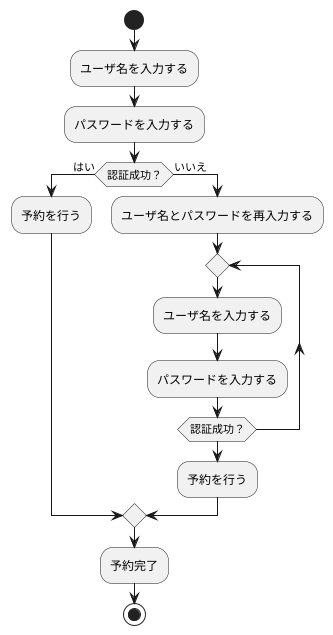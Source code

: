 @startuml 演習7-1

|ユーザ| as ユーザ

start
:ユーザ名を入力する;
:パスワードを入力する;
if (認証成功？) then (はい)
  :予約を行う;
else (いいえ)
  :ユーザ名とパスワードを再入力する;
  repeat
    :ユーザ名を入力する;
    :パスワードを入力する;
  repeat while (認証成功？)
  :予約を行う;
endif
:予約完了;
stop

@enduml